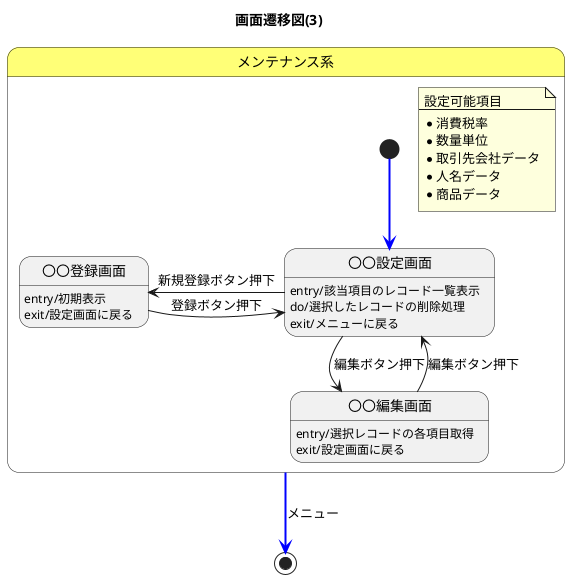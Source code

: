 @startuml

title 画面遷移図(3)

state メンテナンス系 #FFFF77{
    note  as targetItems
        設定可能項目
        ----
        * 消費税率
        * 数量単位
        * 取引先会社データ
        * 人名データ
        * 商品データ
    end note
    state "〇〇設定画面" as setting
    state "〇〇登録画面" as registering
    state "〇〇編集画面" as editting
    [*] -[#blue,bold]-> setting
    setting:entry/該当項目のレコード一覧表示
    setting:do/選択したレコードの削除処理
    setting:exit/メニューに戻る
    setting -l-> registering: 新規登録ボタン押下
    registering:entry/初期表示
    registering:exit/設定画面に戻る
    registering -r-> setting: 登録ボタン押下
    setting -d-> editting: 編集ボタン押下
    editting:entry/選択レコードの各項目取得
    editting:exit/設定画面に戻る
    editting -u-> setting: 編集ボタン押下
}

メンテナンス系 -[#blue,bold]-> [*]: メニュー


@enduml
